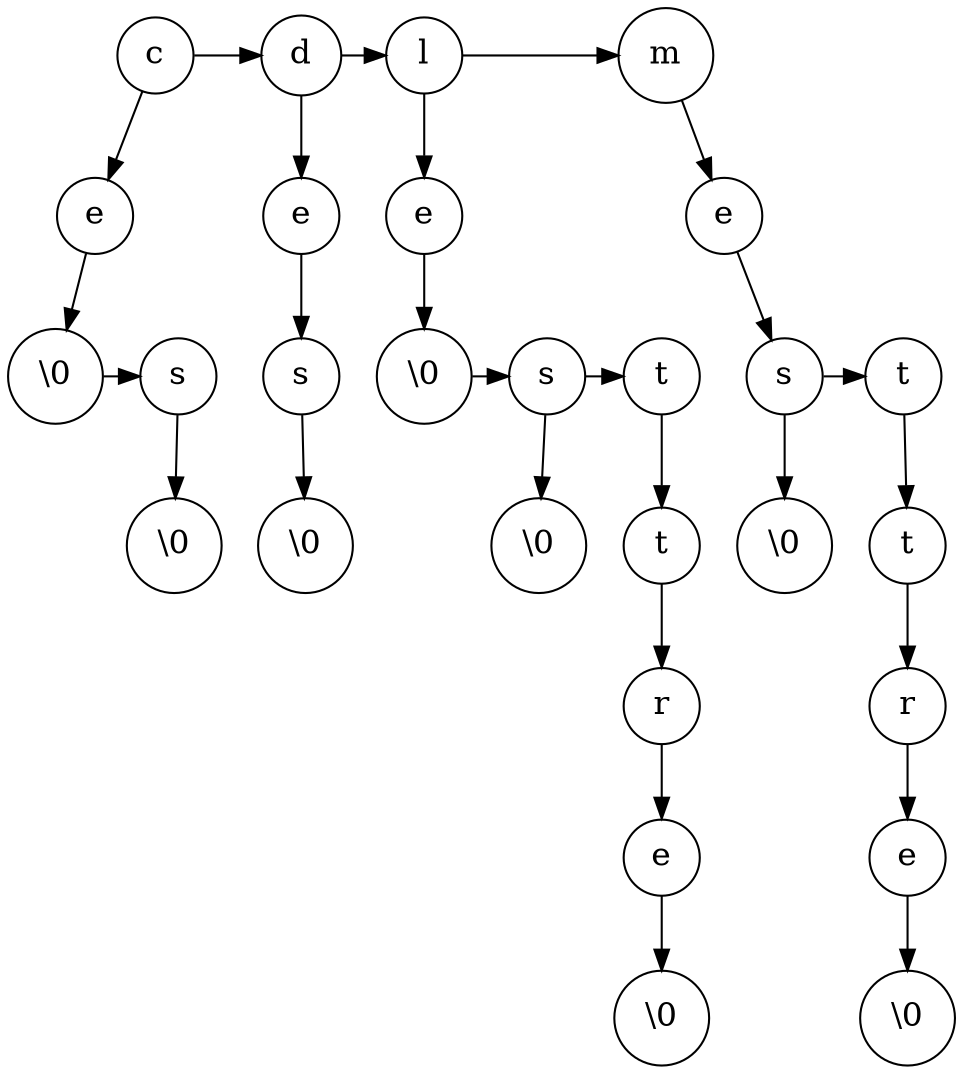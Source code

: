 digraph arbre {
  node [shape=circle, height=.5, fontsize=16, splines=ortho];
splines="line";
n0x19b0250 [label="c"];
n0x19b0250 -> n0x19b0280;
n0x19b0280 [label="e"];
n0x19b0280 -> n0x19b02b0;
n0x19b02b0 [label="\\0"];
n0x19b02b0 -> n0x19b02e0 [rankdir=LR];
{rank=same; n0x19b02b0, n0x19b02e0 };
n0x19b02e0 [label="s"];
n0x19b02e0 -> n0x19b0310;
n0x19b0310 [label="\\0"];
n0x19b0250 -> n0x19b0340 [rankdir=LR];
{rank=same; n0x19b0250, n0x19b0340 };
n0x19b0340 [label="d"];
n0x19b0340 -> n0x19b0370;
n0x19b0370 [label="e"];
n0x19b0370 -> n0x19b03a0;
n0x19b03a0 [label="s"];
n0x19b03a0 -> n0x19b03d0;
n0x19b03d0 [label="\\0"];
n0x19b0340 -> n0x19b0400 [rankdir=LR];
{rank=same; n0x19b0340, n0x19b0400 };
n0x19b0400 [label="l"];
n0x19b0400 -> n0x19b0430;
n0x19b0430 [label="e"];
n0x19b0430 -> n0x19b0460;
n0x19b0460 [label="\\0"];
n0x19b0460 -> n0x19b0490 [rankdir=LR];
{rank=same; n0x19b0460, n0x19b0490 };
n0x19b0490 [label="s"];
n0x19b0490 -> n0x19b04c0;
n0x19b04c0 [label="\\0"];
n0x19b0490 -> n0x19b04f0 [rankdir=LR];
{rank=same; n0x19b0490, n0x19b04f0 };
n0x19b04f0 [label="t"];
n0x19b04f0 -> n0x19b0520;
n0x19b0520 [label="t"];
n0x19b0520 -> n0x19b0550;
n0x19b0550 [label="r"];
n0x19b0550 -> n0x19b0580;
n0x19b0580 [label="e"];
n0x19b0580 -> n0x19b05b0;
n0x19b05b0 [label="\\0"];
n0x19b0400 -> n0x19b05e0 [rankdir=LR];
{rank=same; n0x19b0400, n0x19b05e0 };
n0x19b05e0 [label="m"];
n0x19b05e0 -> n0x19b0610;
n0x19b0610 [label="e"];
n0x19b0610 -> n0x19b0640;
n0x19b0640 [label="s"];
n0x19b0640 -> n0x19b0670;
n0x19b0670 [label="\\0"];
n0x19b0640 -> n0x19b06a0 [rankdir=LR];
{rank=same; n0x19b0640, n0x19b06a0 };
n0x19b06a0 [label="t"];
n0x19b06a0 -> n0x19b06d0;
n0x19b06d0 [label="t"];
n0x19b06d0 -> n0x19b0700;
n0x19b0700 [label="r"];
n0x19b0700 -> n0x19b0730;
n0x19b0730 [label="e"];
n0x19b0730 -> n0x19b0760;
n0x19b0760 [label="\\0"];

}
